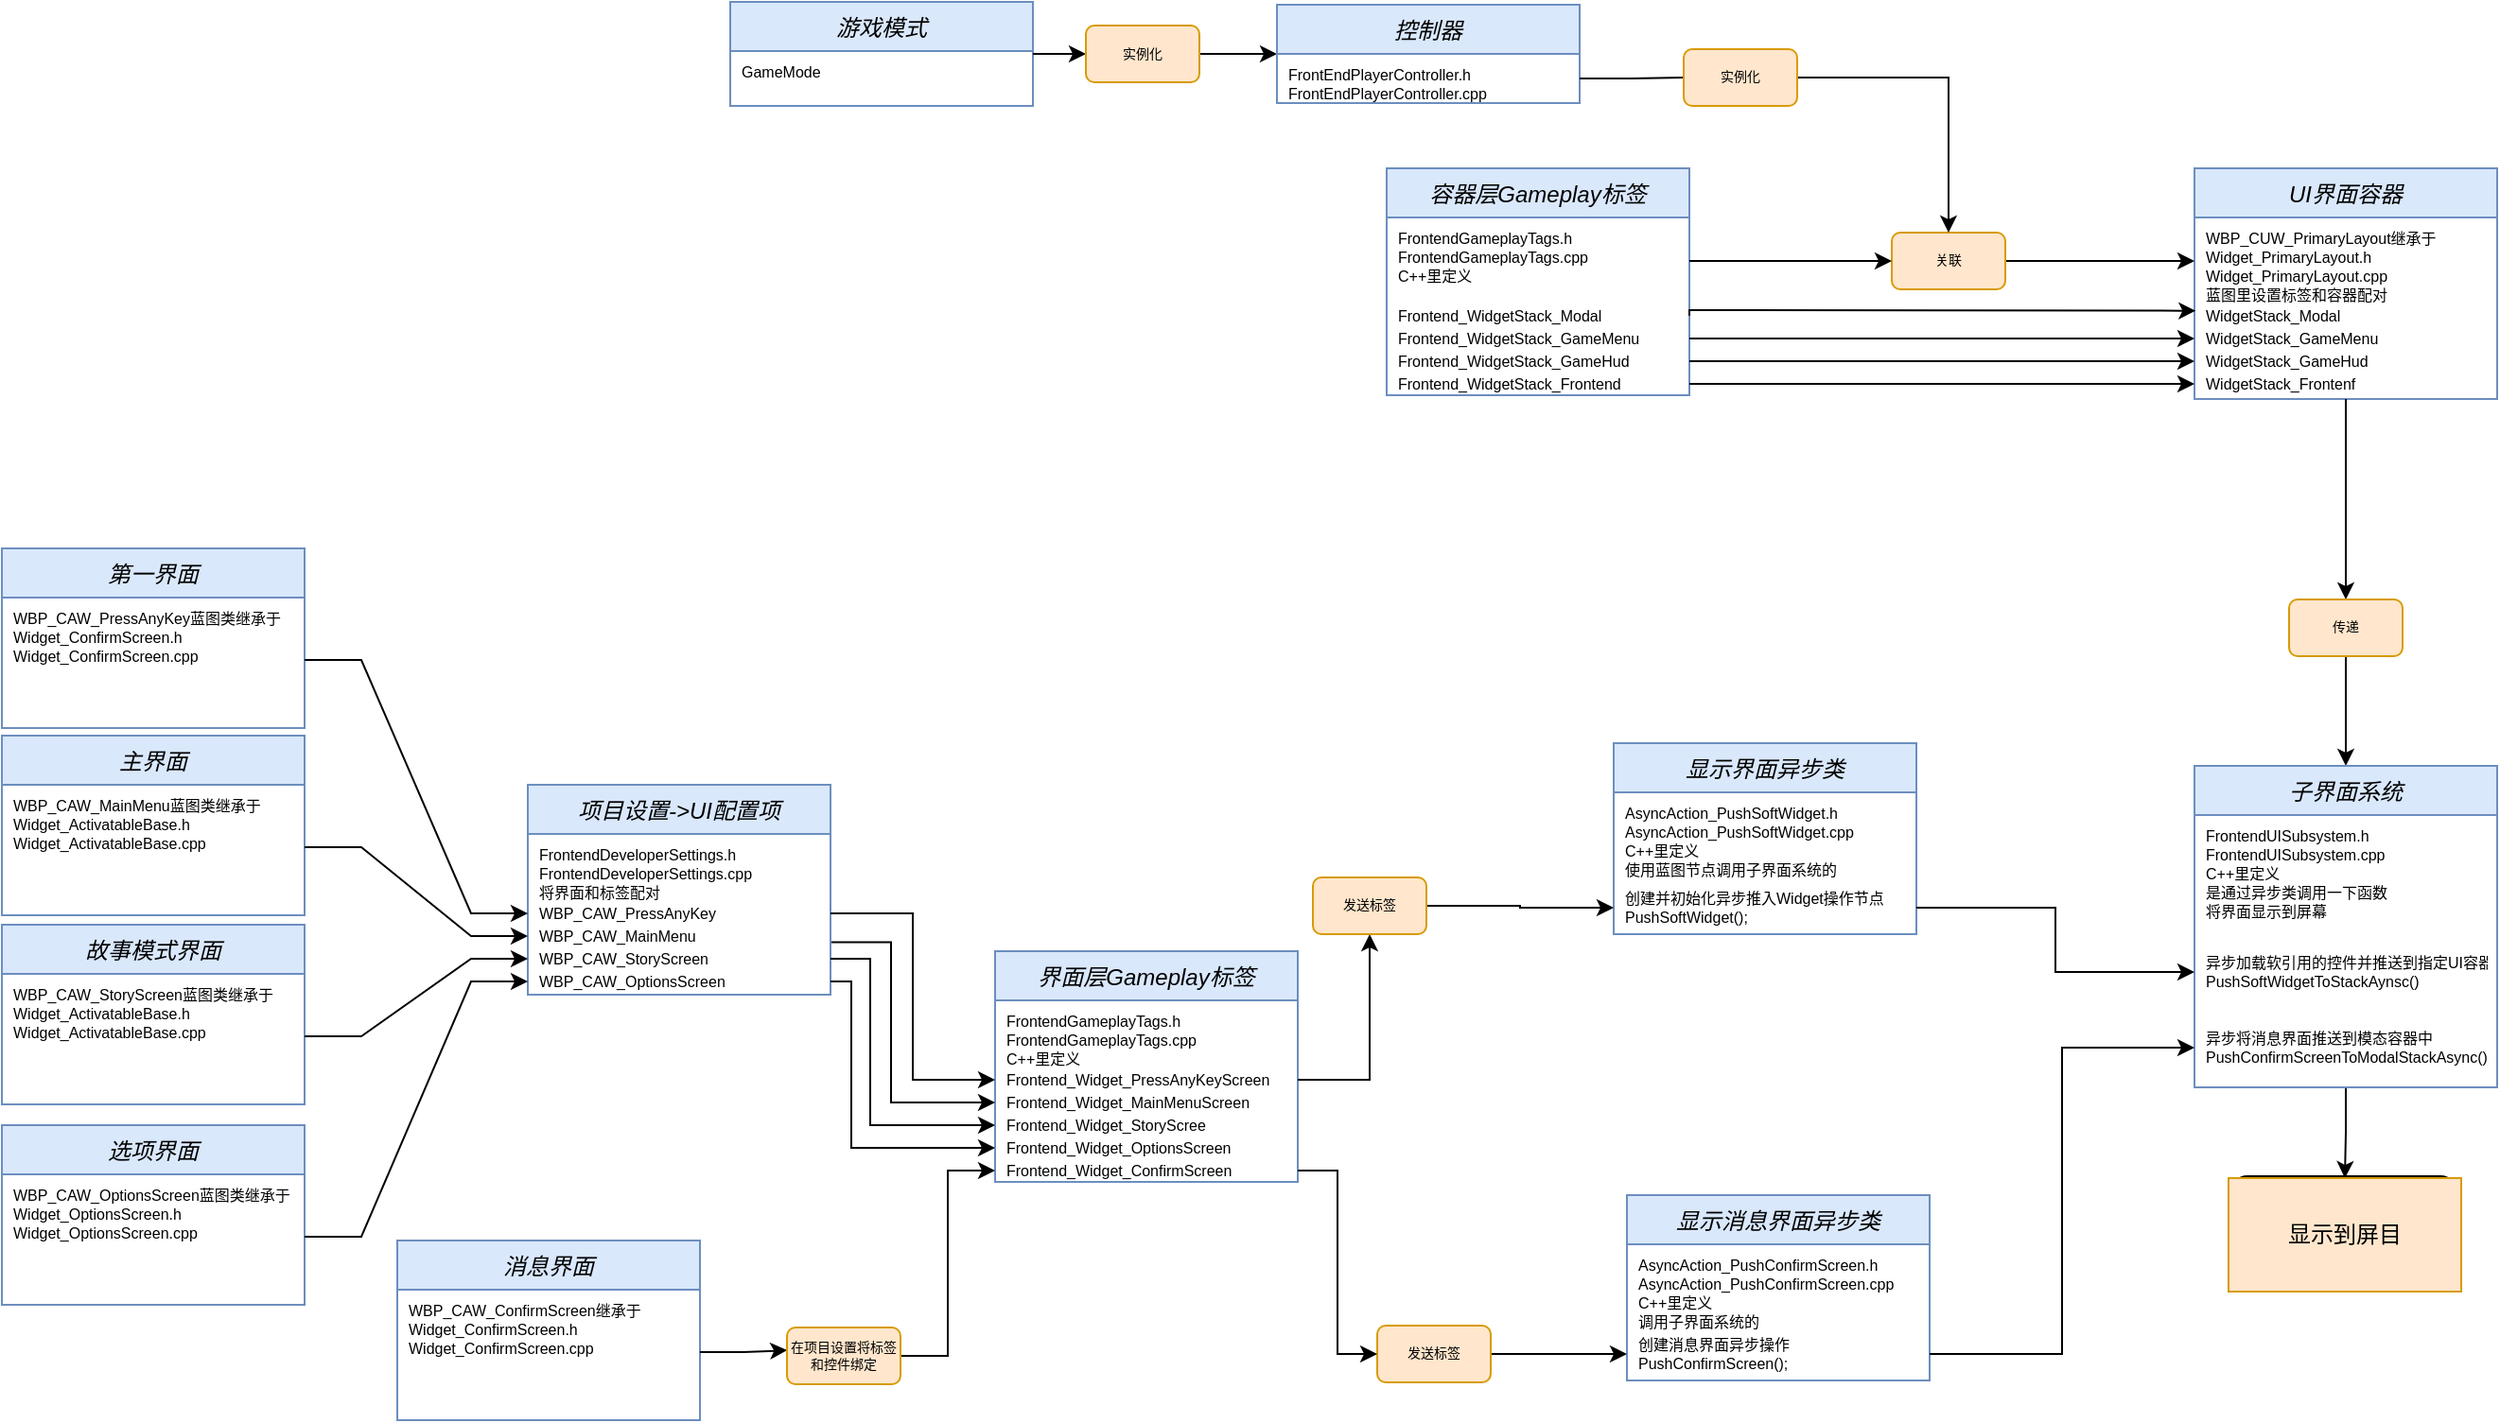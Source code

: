<mxfile version="24.7.17">
  <diagram id="C5RBs43oDa-KdzZeNtuy" name="Page-1">
    <mxGraphModel dx="1726" dy="1180" grid="0" gridSize="10" guides="1" tooltips="1" connect="1" arrows="1" fold="1" page="1" pageScale="1" pageWidth="1654" pageHeight="1169" math="0" shadow="0">
      <root>
        <mxCell id="WIyWlLk6GJQsqaUBKTNV-0" />
        <mxCell id="WIyWlLk6GJQsqaUBKTNV-1" parent="WIyWlLk6GJQsqaUBKTNV-0" />
        <mxCell id="Yghbay4KaOUlZoS2eGu4-6" style="edgeStyle=orthogonalEdgeStyle;rounded=0;orthogonalLoop=1;jettySize=auto;html=1;exitX=1;exitY=0.5;exitDx=0;exitDy=0;" parent="WIyWlLk6GJQsqaUBKTNV-1" source="Yghbay4KaOUlZoS2eGu4-7" target="Yghbay4KaOUlZoS2eGu4-0" edge="1">
          <mxGeometry relative="1" as="geometry" />
        </mxCell>
        <mxCell id="zkfFHV4jXpPFQw0GAbJ--0" value="游戏模式" style="swimlane;fontStyle=2;align=center;verticalAlign=top;childLayout=stackLayout;horizontal=1;startSize=26;horizontalStack=0;resizeParent=1;resizeLast=0;collapsible=1;marginBottom=0;rounded=0;shadow=0;strokeWidth=1;fillColor=#dae8fc;strokeColor=#6c8ebf;" parent="WIyWlLk6GJQsqaUBKTNV-1" vertex="1">
          <mxGeometry x="651" y="195" width="160" height="55" as="geometry">
            <mxRectangle x="90" y="320" width="160" height="26" as="alternateBounds" />
          </mxGeometry>
        </mxCell>
        <mxCell id="zkfFHV4jXpPFQw0GAbJ--1" value="GameMode" style="text;align=left;verticalAlign=top;spacingLeft=4;spacingRight=4;overflow=hidden;rotatable=0;points=[[0,0.5],[1,0.5]];portConstraint=eastwest;fontSize=8;" parent="zkfFHV4jXpPFQw0GAbJ--0" vertex="1">
          <mxGeometry y="26" width="160" height="26" as="geometry" />
        </mxCell>
        <mxCell id="Yghbay4KaOUlZoS2eGu4-0" value="控制器" style="swimlane;fontStyle=2;align=center;verticalAlign=top;childLayout=stackLayout;horizontal=1;startSize=26;horizontalStack=0;resizeParent=1;resizeLast=0;collapsible=1;marginBottom=0;rounded=0;shadow=0;strokeWidth=1;fillColor=#dae8fc;strokeColor=#6c8ebf;" parent="WIyWlLk6GJQsqaUBKTNV-1" vertex="1">
          <mxGeometry x="940" y="196.5" width="160" height="52" as="geometry">
            <mxRectangle x="390" y="320" width="160" height="26" as="alternateBounds" />
          </mxGeometry>
        </mxCell>
        <mxCell id="Yghbay4KaOUlZoS2eGu4-1" value="FrontEndPlayerController.h&#xa;FrontEndPlayerController.cpp&#xa;" style="text;align=left;verticalAlign=top;spacingLeft=4;spacingRight=4;overflow=hidden;rotatable=0;points=[[0,0.5],[1,0.5]];portConstraint=eastwest;fontSize=8;" parent="Yghbay4KaOUlZoS2eGu4-0" vertex="1">
          <mxGeometry y="26" width="160" height="26" as="geometry" />
        </mxCell>
        <mxCell id="Yghbay4KaOUlZoS2eGu4-36" style="edgeStyle=orthogonalEdgeStyle;rounded=0;orthogonalLoop=1;jettySize=auto;html=1;exitX=0.5;exitY=1;exitDx=0;exitDy=0;entryX=0.5;entryY=0;entryDx=0;entryDy=0;" parent="WIyWlLk6GJQsqaUBKTNV-1" source="Yghbay4KaOUlZoS2eGu4-37" target="Yghbay4KaOUlZoS2eGu4-30" edge="1">
          <mxGeometry relative="1" as="geometry" />
        </mxCell>
        <mxCell id="Yghbay4KaOUlZoS2eGu4-8" value="UI界面容器" style="swimlane;fontStyle=2;align=center;verticalAlign=top;childLayout=stackLayout;horizontal=1;startSize=26;horizontalStack=0;resizeParent=1;resizeLast=0;collapsible=1;marginBottom=0;rounded=0;shadow=0;strokeWidth=1;fillColor=#dae8fc;strokeColor=#6c8ebf;" parent="WIyWlLk6GJQsqaUBKTNV-1" vertex="1">
          <mxGeometry x="1425" y="283" width="160" height="122" as="geometry">
            <mxRectangle x="747" y="248" width="160" height="26" as="alternateBounds" />
          </mxGeometry>
        </mxCell>
        <mxCell id="Yghbay4KaOUlZoS2eGu4-9" value="WBP_CUW_PrimaryLayout继承于&#xa;Widget_PrimaryLayout.h&#xa;Widget_PrimaryLayout.cpp&#xa;蓝图里设置标签和容器配对&#xa;" style="text;align=left;verticalAlign=top;spacingLeft=4;spacingRight=4;overflow=hidden;rotatable=0;points=[[0,0.5],[1,0.5]];portConstraint=eastwest;fontSize=8;" parent="Yghbay4KaOUlZoS2eGu4-8" vertex="1">
          <mxGeometry y="26" width="160" height="46" as="geometry" />
        </mxCell>
        <mxCell id="9RNc3h7zGInJ_KuVvCVW-59" value="WidgetStack_Modal&#xa;" style="text;align=left;verticalAlign=middle;spacingLeft=4;spacingRight=4;overflow=hidden;rotatable=0;points=[[0,0.5],[1,0.5]];portConstraint=eastwest;fontSize=8;" parent="Yghbay4KaOUlZoS2eGu4-8" vertex="1">
          <mxGeometry y="72" width="160" height="12" as="geometry" />
        </mxCell>
        <mxCell id="9RNc3h7zGInJ_KuVvCVW-62" value="WidgetStack_GameMenu&#xa;" style="text;align=left;verticalAlign=middle;spacingLeft=4;spacingRight=4;overflow=hidden;rotatable=0;points=[[0,0.5],[1,0.5]];portConstraint=eastwest;fontSize=8;" parent="Yghbay4KaOUlZoS2eGu4-8" vertex="1">
          <mxGeometry y="84" width="160" height="12" as="geometry" />
        </mxCell>
        <mxCell id="9RNc3h7zGInJ_KuVvCVW-63" value="WidgetStack_GameHud&#xa;" style="text;align=left;verticalAlign=middle;spacingLeft=4;spacingRight=4;overflow=hidden;rotatable=0;points=[[0,0.5],[1,0.5]];portConstraint=eastwest;fontSize=8;" parent="Yghbay4KaOUlZoS2eGu4-8" vertex="1">
          <mxGeometry y="96" width="160" height="12" as="geometry" />
        </mxCell>
        <mxCell id="9RNc3h7zGInJ_KuVvCVW-64" value="WidgetStack_Frontenf&#xa;" style="text;align=left;verticalAlign=middle;spacingLeft=4;spacingRight=4;overflow=hidden;rotatable=0;points=[[0,0.5],[1,0.5]];portConstraint=eastwest;fontSize=8;" parent="Yghbay4KaOUlZoS2eGu4-8" vertex="1">
          <mxGeometry y="108" width="160" height="12" as="geometry" />
        </mxCell>
        <mxCell id="Yghbay4KaOUlZoS2eGu4-21" value="容器层Gameplay标签" style="swimlane;fontStyle=2;align=center;verticalAlign=top;childLayout=stackLayout;horizontal=1;startSize=26;horizontalStack=0;resizeParent=1;resizeLast=0;collapsible=1;marginBottom=0;rounded=0;shadow=0;strokeWidth=1;fillColor=#dae8fc;strokeColor=#6c8ebf;" parent="WIyWlLk6GJQsqaUBKTNV-1" vertex="1">
          <mxGeometry x="998" y="283" width="160" height="120" as="geometry">
            <mxRectangle x="403" y="252" width="160" height="26" as="alternateBounds" />
          </mxGeometry>
        </mxCell>
        <mxCell id="Yghbay4KaOUlZoS2eGu4-22" value="FrontendGameplayTags.h&#xa;FrontendGameplayTags.cpp&#xa;C++里定义&#xa;" style="text;align=left;verticalAlign=top;spacingLeft=4;spacingRight=4;overflow=hidden;rotatable=0;points=[[0,0.5],[1,0.5]];portConstraint=eastwest;fontSize=8;" parent="Yghbay4KaOUlZoS2eGu4-21" vertex="1">
          <mxGeometry y="26" width="160" height="46" as="geometry" />
        </mxCell>
        <mxCell id="9RNc3h7zGInJ_KuVvCVW-56" value="Frontend_WidgetStack_Modal&#xa;" style="text;align=left;verticalAlign=middle;spacingLeft=4;spacingRight=4;overflow=hidden;rotatable=0;points=[[0,0.5],[1,0.5]];portConstraint=eastwest;fontSize=8;" parent="Yghbay4KaOUlZoS2eGu4-21" vertex="1">
          <mxGeometry y="72" width="160" height="12" as="geometry" />
        </mxCell>
        <mxCell id="9RNc3h7zGInJ_KuVvCVW-57" value="Frontend_WidgetStack_GameMenu&#xa;" style="text;align=left;verticalAlign=middle;spacingLeft=4;spacingRight=4;overflow=hidden;rotatable=0;points=[[0,0.5],[1,0.5]];portConstraint=eastwest;fontSize=8;" parent="Yghbay4KaOUlZoS2eGu4-21" vertex="1">
          <mxGeometry y="84" width="160" height="12" as="geometry" />
        </mxCell>
        <mxCell id="9RNc3h7zGInJ_KuVvCVW-58" value="Frontend_WidgetStack_GameHud&#xa;" style="text;align=left;verticalAlign=middle;spacingLeft=4;spacingRight=4;overflow=hidden;rotatable=0;points=[[0,0.5],[1,0.5]];portConstraint=eastwest;fontSize=8;" parent="Yghbay4KaOUlZoS2eGu4-21" vertex="1">
          <mxGeometry y="96" width="160" height="12" as="geometry" />
        </mxCell>
        <mxCell id="9RNc3h7zGInJ_KuVvCVW-55" value="Frontend_WidgetStack_Frontend&#xa;" style="text;align=left;verticalAlign=middle;spacingLeft=4;spacingRight=4;overflow=hidden;rotatable=0;points=[[0,0.5],[1,0.5]];portConstraint=eastwest;fontSize=8;" parent="Yghbay4KaOUlZoS2eGu4-21" vertex="1">
          <mxGeometry y="108" width="160" height="12" as="geometry" />
        </mxCell>
        <mxCell id="9RNc3h7zGInJ_KuVvCVW-19" style="edgeStyle=orthogonalEdgeStyle;rounded=0;orthogonalLoop=1;jettySize=auto;html=1;exitX=1;exitY=0.5;exitDx=0;exitDy=0;" parent="WIyWlLk6GJQsqaUBKTNV-1" source="Yghbay4KaOUlZoS2eGu4-29" target="Yghbay4KaOUlZoS2eGu4-9" edge="1">
          <mxGeometry relative="1" as="geometry" />
        </mxCell>
        <mxCell id="Yghbay4KaOUlZoS2eGu4-29" value="关联" style="text;html=1;align=center;verticalAlign=middle;whiteSpace=wrap;rounded=1;fontSize=7;strokeColor=#d79b00;fillColor=#ffe6cc;" parent="WIyWlLk6GJQsqaUBKTNV-1" vertex="1">
          <mxGeometry x="1265" y="317" width="60" height="30" as="geometry" />
        </mxCell>
        <mxCell id="9RNc3h7zGInJ_KuVvCVW-44" style="edgeStyle=orthogonalEdgeStyle;rounded=0;orthogonalLoop=1;jettySize=auto;html=1;exitX=0.5;exitY=1;exitDx=0;exitDy=0;entryX=0.5;entryY=0;entryDx=0;entryDy=0;" parent="WIyWlLk6GJQsqaUBKTNV-1" source="Yghbay4KaOUlZoS2eGu4-30" target="9RNc3h7zGInJ_KuVvCVW-42" edge="1">
          <mxGeometry relative="1" as="geometry" />
        </mxCell>
        <mxCell id="Yghbay4KaOUlZoS2eGu4-30" value="子界面系统" style="swimlane;fontStyle=2;align=center;verticalAlign=top;childLayout=stackLayout;horizontal=1;startSize=26;horizontalStack=0;resizeParent=1;resizeLast=0;collapsible=1;marginBottom=0;rounded=0;shadow=0;strokeWidth=1;fillColor=#dae8fc;strokeColor=#6c8ebf;" parent="WIyWlLk6GJQsqaUBKTNV-1" vertex="1">
          <mxGeometry x="1425" y="599" width="160" height="170" as="geometry">
            <mxRectangle x="742" y="623" width="160" height="26" as="alternateBounds" />
          </mxGeometry>
        </mxCell>
        <mxCell id="Yghbay4KaOUlZoS2eGu4-31" value="FrontendUISubsystem.h&#xa;FrontendUISubsystem.cpp&#xa;C++里定义&#xa;是通过异步类调用一下函数&#xa;将界面显示到屏幕&#xa;" style="text;align=left;verticalAlign=top;spacingLeft=4;spacingRight=4;overflow=hidden;rotatable=0;points=[[0,0.5],[1,0.5]];portConstraint=eastwest;fontSize=8;" parent="Yghbay4KaOUlZoS2eGu4-30" vertex="1">
          <mxGeometry y="26" width="160" height="57" as="geometry" />
        </mxCell>
        <mxCell id="9RNc3h7zGInJ_KuVvCVW-21" value="异步加载软引用的控件并推送到指定UI容器&#xa;PushSoftWidgetToStackAynsc()" style="text;align=left;verticalAlign=middle;spacingLeft=4;spacingRight=4;overflow=hidden;rotatable=0;points=[[0,0.5],[1,0.5]];portConstraint=eastwest;fontSize=8;" parent="Yghbay4KaOUlZoS2eGu4-30" vertex="1">
          <mxGeometry y="83" width="160" height="52" as="geometry" />
        </mxCell>
        <mxCell id="9RNc3h7zGInJ_KuVvCVW-22" value="异步将消息界面推送到模态容器中&#xa;PushConfirmScreenToModalStackAsync();" style="text;align=left;verticalAlign=middle;spacingLeft=4;spacingRight=4;overflow=hidden;rotatable=0;points=[[0,0.5],[1,0.5]];portConstraint=eastwest;fontSize=8;" parent="Yghbay4KaOUlZoS2eGu4-30" vertex="1">
          <mxGeometry y="135" width="160" height="28" as="geometry" />
        </mxCell>
        <mxCell id="Yghbay4KaOUlZoS2eGu4-39" value="显示界面异步类" style="swimlane;fontStyle=2;align=center;verticalAlign=top;childLayout=stackLayout;horizontal=1;startSize=26;horizontalStack=0;resizeParent=1;resizeLast=0;collapsible=1;marginBottom=0;rounded=0;shadow=0;strokeWidth=1;fillColor=#dae8fc;strokeColor=#6c8ebf;" parent="WIyWlLk6GJQsqaUBKTNV-1" vertex="1">
          <mxGeometry x="1118" y="587" width="160" height="101" as="geometry">
            <mxRectangle x="586" y="744" width="160" height="26" as="alternateBounds" />
          </mxGeometry>
        </mxCell>
        <mxCell id="Yghbay4KaOUlZoS2eGu4-40" value="AsyncAction_PushSoftWidget.h&#xa;AsyncAction_PushSoftWidget.cpp&#xa;C++里定义&#xa;使用蓝图节点调用子界面系统的&#xa;&#xa;" style="text;align=left;verticalAlign=top;spacingLeft=4;spacingRight=4;overflow=hidden;rotatable=0;points=[[0,0.5],[1,0.5]];portConstraint=eastwest;fontSize=8;" parent="Yghbay4KaOUlZoS2eGu4-39" vertex="1">
          <mxGeometry y="26" width="160" height="47" as="geometry" />
        </mxCell>
        <mxCell id="9RNc3h7zGInJ_KuVvCVW-96" value="创建并初始化异步推入Widget操作节点&#xa;PushSoftWidget();" style="text;align=left;verticalAlign=middle;spacingLeft=4;spacingRight=4;overflow=hidden;rotatable=0;points=[[0,0.5],[1,0.5]];portConstraint=eastwest;fontSize=8;" parent="Yghbay4KaOUlZoS2eGu4-39" vertex="1">
          <mxGeometry y="73" width="160" height="28" as="geometry" />
        </mxCell>
        <mxCell id="Yghbay4KaOUlZoS2eGu4-45" value="显示消息界面异步类" style="swimlane;fontStyle=2;align=center;verticalAlign=top;childLayout=stackLayout;horizontal=1;startSize=26;horizontalStack=0;resizeParent=1;resizeLast=0;collapsible=1;marginBottom=0;rounded=0;shadow=0;strokeWidth=1;fillColor=#dae8fc;strokeColor=#6c8ebf;" parent="WIyWlLk6GJQsqaUBKTNV-1" vertex="1">
          <mxGeometry x="1125" y="826" width="160" height="98" as="geometry">
            <mxRectangle x="825" y="823" width="160" height="26" as="alternateBounds" />
          </mxGeometry>
        </mxCell>
        <mxCell id="Yghbay4KaOUlZoS2eGu4-46" value="AsyncAction_PushConfirmScreen.h&#xa;AsyncAction_PushConfirmScreen.cpp&#xa;C++里定义&#xa;调用子界面系统的&#xa;" style="text;align=left;verticalAlign=top;spacingLeft=4;spacingRight=4;overflow=hidden;rotatable=0;points=[[0,0.5],[1,0.5]];portConstraint=eastwest;fontSize=8;" parent="Yghbay4KaOUlZoS2eGu4-45" vertex="1">
          <mxGeometry y="26" width="160" height="44" as="geometry" />
        </mxCell>
        <mxCell id="9RNc3h7zGInJ_KuVvCVW-99" value="创建消息界面异步操作&#xa;PushConfirmScreen();" style="text;align=left;verticalAlign=middle;spacingLeft=4;spacingRight=4;overflow=hidden;rotatable=0;points=[[0,0.5],[1,0.5]];portConstraint=eastwest;fontSize=8;" parent="Yghbay4KaOUlZoS2eGu4-45" vertex="1">
          <mxGeometry y="70" width="160" height="28" as="geometry" />
        </mxCell>
        <mxCell id="Yghbay4KaOUlZoS2eGu4-53" value="界面层Gameplay标签" style="swimlane;fontStyle=2;align=center;verticalAlign=top;childLayout=stackLayout;horizontal=1;startSize=26;horizontalStack=0;resizeParent=1;resizeLast=0;collapsible=1;marginBottom=0;rounded=0;shadow=0;strokeWidth=1;fillColor=#dae8fc;strokeColor=#6c8ebf;" parent="WIyWlLk6GJQsqaUBKTNV-1" vertex="1">
          <mxGeometry x="791" y="697" width="160" height="122" as="geometry">
            <mxRectangle x="164" y="543" width="160" height="26" as="alternateBounds" />
          </mxGeometry>
        </mxCell>
        <mxCell id="Yghbay4KaOUlZoS2eGu4-54" value="FrontendGameplayTags.h&#xa;FrontendGameplayTags.cpp&#xa;C++里定义&#xa;" style="text;align=left;verticalAlign=top;spacingLeft=4;spacingRight=4;overflow=hidden;rotatable=0;points=[[0,0.5],[1,0.5]];portConstraint=eastwest;fontSize=8;" parent="Yghbay4KaOUlZoS2eGu4-53" vertex="1">
          <mxGeometry y="26" width="160" height="36" as="geometry" />
        </mxCell>
        <mxCell id="9RNc3h7zGInJ_KuVvCVW-33" value="Frontend_Widget_PressAnyKeyScreen&#xa;" style="text;align=left;verticalAlign=middle;spacingLeft=4;spacingRight=4;overflow=hidden;rotatable=0;points=[[0,0.5],[1,0.5]];portConstraint=eastwest;fontSize=8;" parent="Yghbay4KaOUlZoS2eGu4-53" vertex="1">
          <mxGeometry y="62" width="160" height="12" as="geometry" />
        </mxCell>
        <mxCell id="9RNc3h7zGInJ_KuVvCVW-34" value="Frontend_Widget_MainMenuScreen&#xa;" style="text;align=left;verticalAlign=middle;spacingLeft=4;spacingRight=4;overflow=hidden;rotatable=0;points=[[0,0.5],[1,0.5]];portConstraint=eastwest;fontSize=8;" parent="Yghbay4KaOUlZoS2eGu4-53" vertex="1">
          <mxGeometry y="74" width="160" height="12" as="geometry" />
        </mxCell>
        <mxCell id="9RNc3h7zGInJ_KuVvCVW-37" value="Frontend_Widget_StoryScree&#xa;" style="text;align=left;verticalAlign=middle;spacingLeft=4;spacingRight=4;overflow=hidden;rotatable=0;points=[[0,0.5],[1,0.5]];portConstraint=eastwest;fontSize=8;" parent="Yghbay4KaOUlZoS2eGu4-53" vertex="1">
          <mxGeometry y="86" width="160" height="12" as="geometry" />
        </mxCell>
        <mxCell id="9RNc3h7zGInJ_KuVvCVW-38" value="Frontend_Widget_OptionsScreen&#xa;" style="text;align=left;verticalAlign=middle;spacingLeft=4;spacingRight=4;overflow=hidden;rotatable=0;points=[[0,0.5],[1,0.5]];portConstraint=eastwest;fontSize=8;" parent="Yghbay4KaOUlZoS2eGu4-53" vertex="1">
          <mxGeometry y="98" width="160" height="12" as="geometry" />
        </mxCell>
        <mxCell id="9RNc3h7zGInJ_KuVvCVW-35" value="Frontend_Widget_ConfirmScreen&#xa;" style="text;align=left;verticalAlign=middle;spacingLeft=4;spacingRight=4;overflow=hidden;rotatable=0;points=[[0,0.5],[1,0.5]];portConstraint=eastwest;fontSize=8;" parent="Yghbay4KaOUlZoS2eGu4-53" vertex="1">
          <mxGeometry y="110" width="160" height="12" as="geometry" />
        </mxCell>
        <mxCell id="9RNc3h7zGInJ_KuVvCVW-6" value="消息界面" style="swimlane;fontStyle=2;align=center;verticalAlign=top;childLayout=stackLayout;horizontal=1;startSize=26;horizontalStack=0;resizeParent=1;resizeLast=0;collapsible=1;marginBottom=0;rounded=0;shadow=0;strokeWidth=1;fillColor=#dae8fc;strokeColor=#6c8ebf;" parent="WIyWlLk6GJQsqaUBKTNV-1" vertex="1">
          <mxGeometry x="475" y="850" width="160" height="95" as="geometry">
            <mxRectangle x="825" y="823" width="160" height="26" as="alternateBounds" />
          </mxGeometry>
        </mxCell>
        <mxCell id="9RNc3h7zGInJ_KuVvCVW-7" value="WBP_CAW_ConfirmScreen继承于&#xa;Widget_ConfirmScreen.h&#xa;Widget_ConfirmScreen.cpp&#xa;" style="text;align=left;verticalAlign=top;spacingLeft=4;spacingRight=4;overflow=hidden;rotatable=0;points=[[0,0.5],[1,0.5]];portConstraint=eastwest;fontSize=8;" parent="9RNc3h7zGInJ_KuVvCVW-6" vertex="1">
          <mxGeometry y="26" width="160" height="66" as="geometry" />
        </mxCell>
        <mxCell id="9RNc3h7zGInJ_KuVvCVW-17" style="edgeStyle=orthogonalEdgeStyle;rounded=0;orthogonalLoop=1;jettySize=auto;html=1;exitX=1;exitY=0.5;exitDx=0;exitDy=0;endArrow=classic;endFill=1;" parent="WIyWlLk6GJQsqaUBKTNV-1" source="Yghbay4KaOUlZoS2eGu4-19" target="Yghbay4KaOUlZoS2eGu4-29" edge="1">
          <mxGeometry relative="1" as="geometry" />
        </mxCell>
        <mxCell id="9RNc3h7zGInJ_KuVvCVW-100" style="edgeStyle=orthogonalEdgeStyle;rounded=0;orthogonalLoop=1;jettySize=auto;html=1;exitX=1;exitY=0.5;exitDx=0;exitDy=0;entryX=0;entryY=0.5;entryDx=0;entryDy=0;" parent="WIyWlLk6GJQsqaUBKTNV-1" source="9RNc3h7zGInJ_KuVvCVW-15" target="9RNc3h7zGInJ_KuVvCVW-99" edge="1">
          <mxGeometry relative="1" as="geometry" />
        </mxCell>
        <mxCell id="9RNc3h7zGInJ_KuVvCVW-15" value="发送标签" style="text;html=1;align=center;verticalAlign=middle;whiteSpace=wrap;rounded=1;fontSize=7;strokeColor=#d79b00;fillColor=#ffe6cc;" parent="WIyWlLk6GJQsqaUBKTNV-1" vertex="1">
          <mxGeometry x="993" y="895" width="60" height="30" as="geometry" />
        </mxCell>
        <mxCell id="9RNc3h7zGInJ_KuVvCVW-28" value="" style="edgeStyle=orthogonalEdgeStyle;rounded=0;orthogonalLoop=1;jettySize=auto;html=1;exitX=0.5;exitY=1;exitDx=0;exitDy=0;entryX=0.5;entryY=0;entryDx=0;entryDy=0;" parent="WIyWlLk6GJQsqaUBKTNV-1" source="Yghbay4KaOUlZoS2eGu4-8" target="Yghbay4KaOUlZoS2eGu4-37" edge="1">
          <mxGeometry relative="1" as="geometry">
            <mxPoint x="1505" y="398" as="sourcePoint" />
            <mxPoint x="1505" y="664" as="targetPoint" />
          </mxGeometry>
        </mxCell>
        <mxCell id="Yghbay4KaOUlZoS2eGu4-37" value="传递" style="text;html=1;align=center;verticalAlign=middle;whiteSpace=wrap;rounded=1;fontSize=7;strokeColor=#d79b00;fillColor=#ffe6cc;" parent="WIyWlLk6GJQsqaUBKTNV-1" vertex="1">
          <mxGeometry x="1475" y="511" width="60" height="30" as="geometry" />
        </mxCell>
        <mxCell id="9RNc3h7zGInJ_KuVvCVW-29" value="" style="edgeStyle=orthogonalEdgeStyle;rounded=0;orthogonalLoop=1;jettySize=auto;html=1;exitX=1;exitY=0.5;exitDx=0;exitDy=0;endArrow=none;endFill=0;" parent="WIyWlLk6GJQsqaUBKTNV-1" source="Yghbay4KaOUlZoS2eGu4-1" target="Yghbay4KaOUlZoS2eGu4-19" edge="1">
          <mxGeometry relative="1" as="geometry">
            <mxPoint x="1022" y="237" as="sourcePoint" />
            <mxPoint x="1333" y="332" as="targetPoint" />
          </mxGeometry>
        </mxCell>
        <mxCell id="Yghbay4KaOUlZoS2eGu4-19" value="实例化" style="text;html=1;align=center;verticalAlign=middle;whiteSpace=wrap;rounded=1;fontSize=7;strokeColor=#d79b00;fillColor=#ffe6cc;" parent="WIyWlLk6GJQsqaUBKTNV-1" vertex="1">
          <mxGeometry x="1155" y="220" width="60" height="30" as="geometry" />
        </mxCell>
        <mxCell id="9RNc3h7zGInJ_KuVvCVW-30" value="" style="edgeStyle=orthogonalEdgeStyle;rounded=0;orthogonalLoop=1;jettySize=auto;html=1;exitX=1;exitY=0.5;exitDx=0;exitDy=0;" parent="WIyWlLk6GJQsqaUBKTNV-1" source="zkfFHV4jXpPFQw0GAbJ--0" target="Yghbay4KaOUlZoS2eGu4-7" edge="1">
          <mxGeometry relative="1" as="geometry">
            <mxPoint x="811" y="222.5" as="sourcePoint" />
            <mxPoint x="940" y="222.5" as="targetPoint" />
          </mxGeometry>
        </mxCell>
        <mxCell id="Yghbay4KaOUlZoS2eGu4-7" value="实例化" style="text;html=1;align=center;verticalAlign=middle;whiteSpace=wrap;rounded=1;fontSize=7;strokeColor=#d79b00;fillColor=#ffe6cc;" parent="WIyWlLk6GJQsqaUBKTNV-1" vertex="1">
          <mxGeometry x="839" y="207.5" width="60" height="30" as="geometry" />
        </mxCell>
        <mxCell id="9RNc3h7zGInJ_KuVvCVW-31" style="edgeStyle=orthogonalEdgeStyle;rounded=0;orthogonalLoop=1;jettySize=auto;html=1;exitX=1;exitY=0.5;exitDx=0;exitDy=0;entryX=0;entryY=0.5;entryDx=0;entryDy=0;" parent="WIyWlLk6GJQsqaUBKTNV-1" source="Yghbay4KaOUlZoS2eGu4-22" target="Yghbay4KaOUlZoS2eGu4-29" edge="1">
          <mxGeometry relative="1" as="geometry" />
        </mxCell>
        <mxCell id="9RNc3h7zGInJ_KuVvCVW-32" value="" style="edgeStyle=orthogonalEdgeStyle;rounded=0;orthogonalLoop=1;jettySize=auto;html=1;exitX=1;exitY=0.5;exitDx=0;exitDy=0;entryX=0.002;entryY=0.402;entryDx=0;entryDy=0;entryPerimeter=0;" parent="WIyWlLk6GJQsqaUBKTNV-1" source="9RNc3h7zGInJ_KuVvCVW-7" target="9RNc3h7zGInJ_KuVvCVW-14" edge="1">
          <mxGeometry relative="1" as="geometry">
            <mxPoint x="427" y="1008" as="sourcePoint" />
            <mxPoint x="591" y="823" as="targetPoint" />
          </mxGeometry>
        </mxCell>
        <mxCell id="9RNc3h7zGInJ_KuVvCVW-85" style="edgeStyle=orthogonalEdgeStyle;rounded=0;orthogonalLoop=1;jettySize=auto;html=1;exitX=1;exitY=0.5;exitDx=0;exitDy=0;entryX=0;entryY=0.5;entryDx=0;entryDy=0;" parent="WIyWlLk6GJQsqaUBKTNV-1" source="9RNc3h7zGInJ_KuVvCVW-14" target="9RNc3h7zGInJ_KuVvCVW-35" edge="1">
          <mxGeometry relative="1" as="geometry" />
        </mxCell>
        <mxCell id="9RNc3h7zGInJ_KuVvCVW-14" value="在项目设置将标签和控件绑定" style="text;html=1;align=center;verticalAlign=middle;whiteSpace=wrap;rounded=1;fontSize=7;strokeColor=#d79b00;fillColor=#ffe6cc;" parent="WIyWlLk6GJQsqaUBKTNV-1" vertex="1">
          <mxGeometry x="681" y="896" width="60" height="30" as="geometry" />
        </mxCell>
        <mxCell id="9RNc3h7zGInJ_KuVvCVW-43" value="" style="group" parent="WIyWlLk6GJQsqaUBKTNV-1" vertex="1" connectable="0">
          <mxGeometry x="1444" y="816" width="122" height="61" as="geometry" />
        </mxCell>
        <mxCell id="9RNc3h7zGInJ_KuVvCVW-41" value="" style="rounded=1;whiteSpace=wrap;html=1;" parent="9RNc3h7zGInJ_KuVvCVW-43" vertex="1">
          <mxGeometry width="120" height="60" as="geometry" />
        </mxCell>
        <mxCell id="9RNc3h7zGInJ_KuVvCVW-42" value="显示到屏目" style="text;html=1;align=center;verticalAlign=middle;whiteSpace=wrap;rounded=0;fillColor=#ffe6cc;strokeColor=#d79b00;" parent="9RNc3h7zGInJ_KuVvCVW-43" vertex="1">
          <mxGeometry x="-1" y="1" width="123" height="60" as="geometry" />
        </mxCell>
        <mxCell id="9RNc3h7zGInJ_KuVvCVW-47" value="" style="edgeStyle=orthogonalEdgeStyle;rounded=0;orthogonalLoop=1;jettySize=auto;html=1;exitX=1;exitY=0.5;exitDx=0;exitDy=0;" parent="WIyWlLk6GJQsqaUBKTNV-1" source="9RNc3h7zGInJ_KuVvCVW-33" target="9RNc3h7zGInJ_KuVvCVW-46" edge="1">
          <mxGeometry relative="1" as="geometry">
            <mxPoint x="951" y="765" as="sourcePoint" />
            <mxPoint x="1037" y="581" as="targetPoint" />
          </mxGeometry>
        </mxCell>
        <mxCell id="9RNc3h7zGInJ_KuVvCVW-97" style="edgeStyle=orthogonalEdgeStyle;rounded=0;orthogonalLoop=1;jettySize=auto;html=1;exitX=1;exitY=0.5;exitDx=0;exitDy=0;" parent="WIyWlLk6GJQsqaUBKTNV-1" source="9RNc3h7zGInJ_KuVvCVW-46" target="9RNc3h7zGInJ_KuVvCVW-96" edge="1">
          <mxGeometry relative="1" as="geometry" />
        </mxCell>
        <mxCell id="9RNc3h7zGInJ_KuVvCVW-46" value="发送标签" style="text;html=1;align=center;verticalAlign=middle;whiteSpace=wrap;rounded=1;fontSize=7;strokeColor=#d79b00;fillColor=#ffe6cc;" parent="WIyWlLk6GJQsqaUBKTNV-1" vertex="1">
          <mxGeometry x="959" y="658" width="60" height="30" as="geometry" />
        </mxCell>
        <mxCell id="9RNc3h7zGInJ_KuVvCVW-49" value="主界面" style="swimlane;fontStyle=2;align=center;verticalAlign=top;childLayout=stackLayout;horizontal=1;startSize=26;horizontalStack=0;resizeParent=1;resizeLast=0;collapsible=1;marginBottom=0;rounded=0;shadow=0;strokeWidth=1;fillColor=#dae8fc;strokeColor=#6c8ebf;" parent="WIyWlLk6GJQsqaUBKTNV-1" vertex="1">
          <mxGeometry x="266" y="583" width="160" height="95" as="geometry">
            <mxRectangle x="825" y="823" width="160" height="26" as="alternateBounds" />
          </mxGeometry>
        </mxCell>
        <mxCell id="9RNc3h7zGInJ_KuVvCVW-50" value="WBP_CAW_MainMenu蓝图类继承于&#xa;Widget_ActivatableBase.h&#xa;Widget_ActivatableBase.cpp&#xa;" style="text;align=left;verticalAlign=top;spacingLeft=4;spacingRight=4;overflow=hidden;rotatable=0;points=[[0,0.5],[1,0.5]];portConstraint=eastwest;fontSize=8;" parent="9RNc3h7zGInJ_KuVvCVW-49" vertex="1">
          <mxGeometry y="26" width="160" height="66" as="geometry" />
        </mxCell>
        <mxCell id="9RNc3h7zGInJ_KuVvCVW-51" value="第一界面" style="swimlane;fontStyle=2;align=center;verticalAlign=top;childLayout=stackLayout;horizontal=1;startSize=26;horizontalStack=0;resizeParent=1;resizeLast=0;collapsible=1;marginBottom=0;rounded=0;shadow=0;strokeWidth=1;fillColor=#dae8fc;strokeColor=#6c8ebf;" parent="WIyWlLk6GJQsqaUBKTNV-1" vertex="1">
          <mxGeometry x="266" y="484" width="160" height="95" as="geometry">
            <mxRectangle x="825" y="823" width="160" height="26" as="alternateBounds" />
          </mxGeometry>
        </mxCell>
        <mxCell id="9RNc3h7zGInJ_KuVvCVW-52" value="WBP_CAW_PressAnyKey蓝图类继承于&#xa;Widget_ConfirmScreen.h&#xa;Widget_ConfirmScreen.cpp&#xa;" style="text;align=left;verticalAlign=top;spacingLeft=4;spacingRight=4;overflow=hidden;rotatable=0;points=[[0,0.5],[1,0.5]];portConstraint=eastwest;fontSize=8;" parent="9RNc3h7zGInJ_KuVvCVW-51" vertex="1">
          <mxGeometry y="26" width="160" height="66" as="geometry" />
        </mxCell>
        <mxCell id="9RNc3h7zGInJ_KuVvCVW-53" value="故事模式界面" style="swimlane;fontStyle=2;align=center;verticalAlign=top;childLayout=stackLayout;horizontal=1;startSize=26;horizontalStack=0;resizeParent=1;resizeLast=0;collapsible=1;marginBottom=0;rounded=0;shadow=0;strokeWidth=1;fillColor=#dae8fc;strokeColor=#6c8ebf;" parent="WIyWlLk6GJQsqaUBKTNV-1" vertex="1">
          <mxGeometry x="266" y="683" width="160" height="95" as="geometry">
            <mxRectangle x="825" y="823" width="160" height="26" as="alternateBounds" />
          </mxGeometry>
        </mxCell>
        <mxCell id="9RNc3h7zGInJ_KuVvCVW-54" value="WBP_CAW_StoryScreen蓝图类继承于&#xa;Widget_ActivatableBase.h&#xa;Widget_ActivatableBase.cpp&#xa;" style="text;align=left;verticalAlign=top;spacingLeft=4;spacingRight=4;overflow=hidden;rotatable=0;points=[[0,0.5],[1,0.5]];portConstraint=eastwest;fontSize=8;" parent="9RNc3h7zGInJ_KuVvCVW-53" vertex="1">
          <mxGeometry y="26" width="160" height="66" as="geometry" />
        </mxCell>
        <mxCell id="9RNc3h7zGInJ_KuVvCVW-65" style="edgeStyle=orthogonalEdgeStyle;rounded=0;orthogonalLoop=1;jettySize=auto;html=1;exitX=1;exitY=0.5;exitDx=0;exitDy=0;entryX=0.004;entryY=0.278;entryDx=0;entryDy=0;entryPerimeter=0;" parent="WIyWlLk6GJQsqaUBKTNV-1" source="9RNc3h7zGInJ_KuVvCVW-56" target="9RNc3h7zGInJ_KuVvCVW-59" edge="1">
          <mxGeometry relative="1" as="geometry">
            <Array as="points">
              <mxPoint x="1185" y="358" />
              <mxPoint x="1305" y="358" />
            </Array>
          </mxGeometry>
        </mxCell>
        <mxCell id="9RNc3h7zGInJ_KuVvCVW-66" style="edgeStyle=orthogonalEdgeStyle;rounded=0;orthogonalLoop=1;jettySize=auto;html=1;exitX=1;exitY=0.5;exitDx=0;exitDy=0;" parent="WIyWlLk6GJQsqaUBKTNV-1" source="9RNc3h7zGInJ_KuVvCVW-57" target="9RNc3h7zGInJ_KuVvCVW-62" edge="1">
          <mxGeometry relative="1" as="geometry">
            <Array as="points">
              <mxPoint x="1185" y="373" />
            </Array>
          </mxGeometry>
        </mxCell>
        <mxCell id="9RNc3h7zGInJ_KuVvCVW-67" style="edgeStyle=orthogonalEdgeStyle;rounded=0;orthogonalLoop=1;jettySize=auto;html=1;exitX=1;exitY=0.5;exitDx=0;exitDy=0;" parent="WIyWlLk6GJQsqaUBKTNV-1" source="9RNc3h7zGInJ_KuVvCVW-58" target="9RNc3h7zGInJ_KuVvCVW-63" edge="1">
          <mxGeometry relative="1" as="geometry">
            <Array as="points">
              <mxPoint x="1304" y="385" />
              <mxPoint x="1304" y="385" />
            </Array>
          </mxGeometry>
        </mxCell>
        <mxCell id="9RNc3h7zGInJ_KuVvCVW-69" style="edgeStyle=orthogonalEdgeStyle;rounded=0;orthogonalLoop=1;jettySize=auto;html=1;exitX=1;exitY=0.5;exitDx=0;exitDy=0;" parent="WIyWlLk6GJQsqaUBKTNV-1" source="9RNc3h7zGInJ_KuVvCVW-55" target="9RNc3h7zGInJ_KuVvCVW-64" edge="1">
          <mxGeometry relative="1" as="geometry">
            <Array as="points">
              <mxPoint x="1185" y="397" />
            </Array>
          </mxGeometry>
        </mxCell>
        <mxCell id="9RNc3h7zGInJ_KuVvCVW-70" value="选项界面" style="swimlane;fontStyle=2;align=center;verticalAlign=top;childLayout=stackLayout;horizontal=1;startSize=26;horizontalStack=0;resizeParent=1;resizeLast=0;collapsible=1;marginBottom=0;rounded=0;shadow=0;strokeWidth=1;fillColor=#dae8fc;strokeColor=#6c8ebf;" parent="WIyWlLk6GJQsqaUBKTNV-1" vertex="1">
          <mxGeometry x="266" y="789" width="160" height="95" as="geometry">
            <mxRectangle x="825" y="823" width="160" height="26" as="alternateBounds" />
          </mxGeometry>
        </mxCell>
        <mxCell id="9RNc3h7zGInJ_KuVvCVW-71" value="WBP_CAW_OptionsScreen蓝图类继承于&#xa;Widget_OptionsScreen.h&#xa;Widget_OptionsScreen.cpp&#xa;" style="text;align=left;verticalAlign=top;spacingLeft=4;spacingRight=4;overflow=hidden;rotatable=0;points=[[0,0.5],[1,0.5]];portConstraint=eastwest;fontSize=8;" parent="9RNc3h7zGInJ_KuVvCVW-70" vertex="1">
          <mxGeometry y="26" width="160" height="66" as="geometry" />
        </mxCell>
        <mxCell id="9RNc3h7zGInJ_KuVvCVW-88" style="edgeStyle=orthogonalEdgeStyle;rounded=0;orthogonalLoop=1;jettySize=auto;html=1;exitX=1;exitY=0.75;exitDx=0;exitDy=0;" parent="WIyWlLk6GJQsqaUBKTNV-1" source="9RNc3h7zGInJ_KuVvCVW-78" target="9RNc3h7zGInJ_KuVvCVW-34" edge="1">
          <mxGeometry relative="1" as="geometry">
            <Array as="points">
              <mxPoint x="736" y="692" />
              <mxPoint x="736" y="777" />
            </Array>
          </mxGeometry>
        </mxCell>
        <mxCell id="9RNc3h7zGInJ_KuVvCVW-78" value="项目设置-&gt;UI配置项" style="swimlane;fontStyle=2;align=center;verticalAlign=top;childLayout=stackLayout;horizontal=1;startSize=26;horizontalStack=0;resizeParent=1;resizeLast=0;collapsible=1;marginBottom=0;rounded=0;shadow=0;strokeWidth=1;fillColor=#dae8fc;strokeColor=#6c8ebf;" parent="WIyWlLk6GJQsqaUBKTNV-1" vertex="1">
          <mxGeometry x="544" y="609" width="160" height="111" as="geometry">
            <mxRectangle x="825" y="823" width="160" height="26" as="alternateBounds" />
          </mxGeometry>
        </mxCell>
        <mxCell id="9RNc3h7zGInJ_KuVvCVW-79" value="FrontendDeveloperSettings.h&#xa;FrontendDeveloperSettings.cpp&#xa;将界面和标签配对" style="text;align=left;verticalAlign=top;spacingLeft=4;spacingRight=4;overflow=hidden;rotatable=0;points=[[0,0.5],[1,0.5]];portConstraint=eastwest;fontSize=8;" parent="9RNc3h7zGInJ_KuVvCVW-78" vertex="1">
          <mxGeometry y="26" width="160" height="36" as="geometry" />
        </mxCell>
        <mxCell id="9RNc3h7zGInJ_KuVvCVW-84" value="WBP_CAW_PressAnyKey&#xa;" style="text;align=left;verticalAlign=middle;spacingLeft=4;spacingRight=4;overflow=hidden;rotatable=0;points=[[0,0.5],[1,0.5]];portConstraint=eastwest;fontSize=8;" parent="9RNc3h7zGInJ_KuVvCVW-78" vertex="1">
          <mxGeometry y="62" width="160" height="12" as="geometry" />
        </mxCell>
        <mxCell id="9RNc3h7zGInJ_KuVvCVW-83" value="WBP_CAW_MainMenu&#xa;" style="text;align=left;verticalAlign=middle;spacingLeft=4;spacingRight=4;overflow=hidden;rotatable=0;points=[[0,0.5],[1,0.5]];portConstraint=eastwest;fontSize=8;" parent="9RNc3h7zGInJ_KuVvCVW-78" vertex="1">
          <mxGeometry y="74" width="160" height="12" as="geometry" />
        </mxCell>
        <mxCell id="9RNc3h7zGInJ_KuVvCVW-82" value="WBP_CAW_StoryScreen&#xa;" style="text;align=left;verticalAlign=middle;spacingLeft=4;spacingRight=4;overflow=hidden;rotatable=0;points=[[0,0.5],[1,0.5]];portConstraint=eastwest;fontSize=8;" parent="9RNc3h7zGInJ_KuVvCVW-78" vertex="1">
          <mxGeometry y="86" width="160" height="12" as="geometry" />
        </mxCell>
        <mxCell id="9RNc3h7zGInJ_KuVvCVW-81" value="WBP_CAW_OptionsScreen&#xa;" style="text;align=left;verticalAlign=middle;spacingLeft=4;spacingRight=4;overflow=hidden;rotatable=0;points=[[0,0.5],[1,0.5]];portConstraint=eastwest;fontSize=8;" parent="9RNc3h7zGInJ_KuVvCVW-78" vertex="1">
          <mxGeometry y="98" width="160" height="12" as="geometry" />
        </mxCell>
        <mxCell id="9RNc3h7zGInJ_KuVvCVW-86" style="edgeStyle=orthogonalEdgeStyle;rounded=0;orthogonalLoop=1;jettySize=auto;html=1;exitX=1;exitY=0.5;exitDx=0;exitDy=0;entryX=0;entryY=0.5;entryDx=0;entryDy=0;" parent="WIyWlLk6GJQsqaUBKTNV-1" source="9RNc3h7zGInJ_KuVvCVW-35" target="9RNc3h7zGInJ_KuVvCVW-15" edge="1">
          <mxGeometry relative="1" as="geometry" />
        </mxCell>
        <mxCell id="9RNc3h7zGInJ_KuVvCVW-87" style="edgeStyle=orthogonalEdgeStyle;rounded=0;orthogonalLoop=1;jettySize=auto;html=1;exitX=1;exitY=0.5;exitDx=0;exitDy=0;" parent="WIyWlLk6GJQsqaUBKTNV-1" source="9RNc3h7zGInJ_KuVvCVW-84" target="9RNc3h7zGInJ_KuVvCVW-33" edge="1">
          <mxGeometry relative="1" as="geometry" />
        </mxCell>
        <mxCell id="9RNc3h7zGInJ_KuVvCVW-90" style="edgeStyle=orthogonalEdgeStyle;rounded=0;orthogonalLoop=1;jettySize=auto;html=1;exitX=1;exitY=0.5;exitDx=0;exitDy=0;" parent="WIyWlLk6GJQsqaUBKTNV-1" source="9RNc3h7zGInJ_KuVvCVW-82" target="9RNc3h7zGInJ_KuVvCVW-37" edge="1">
          <mxGeometry relative="1" as="geometry">
            <Array as="points">
              <mxPoint x="725" y="701" />
              <mxPoint x="725" y="789" />
            </Array>
          </mxGeometry>
        </mxCell>
        <mxCell id="9RNc3h7zGInJ_KuVvCVW-91" style="edgeStyle=orthogonalEdgeStyle;rounded=0;orthogonalLoop=1;jettySize=auto;html=1;exitX=1;exitY=0.5;exitDx=0;exitDy=0;" parent="WIyWlLk6GJQsqaUBKTNV-1" source="9RNc3h7zGInJ_KuVvCVW-81" target="9RNc3h7zGInJ_KuVvCVW-38" edge="1">
          <mxGeometry relative="1" as="geometry">
            <Array as="points">
              <mxPoint x="715" y="713" />
              <mxPoint x="715" y="801" />
            </Array>
          </mxGeometry>
        </mxCell>
        <mxCell id="9RNc3h7zGInJ_KuVvCVW-92" style="edgeStyle=entityRelationEdgeStyle;rounded=0;orthogonalLoop=1;jettySize=auto;html=1;exitX=1;exitY=0.5;exitDx=0;exitDy=0;" parent="WIyWlLk6GJQsqaUBKTNV-1" source="9RNc3h7zGInJ_KuVvCVW-52" target="9RNc3h7zGInJ_KuVvCVW-84" edge="1">
          <mxGeometry relative="1" as="geometry" />
        </mxCell>
        <mxCell id="9RNc3h7zGInJ_KuVvCVW-93" style="edgeStyle=entityRelationEdgeStyle;rounded=0;orthogonalLoop=1;jettySize=auto;html=1;exitX=1;exitY=0.5;exitDx=0;exitDy=0;" parent="WIyWlLk6GJQsqaUBKTNV-1" source="9RNc3h7zGInJ_KuVvCVW-50" target="9RNc3h7zGInJ_KuVvCVW-83" edge="1">
          <mxGeometry relative="1" as="geometry" />
        </mxCell>
        <mxCell id="9RNc3h7zGInJ_KuVvCVW-94" style="edgeStyle=entityRelationEdgeStyle;rounded=0;orthogonalLoop=1;jettySize=auto;html=1;exitX=1;exitY=0.5;exitDx=0;exitDy=0;" parent="WIyWlLk6GJQsqaUBKTNV-1" source="9RNc3h7zGInJ_KuVvCVW-54" target="9RNc3h7zGInJ_KuVvCVW-82" edge="1">
          <mxGeometry relative="1" as="geometry" />
        </mxCell>
        <mxCell id="9RNc3h7zGInJ_KuVvCVW-95" style="edgeStyle=entityRelationEdgeStyle;rounded=0;orthogonalLoop=1;jettySize=auto;html=1;exitX=1;exitY=0.5;exitDx=0;exitDy=0;" parent="WIyWlLk6GJQsqaUBKTNV-1" source="9RNc3h7zGInJ_KuVvCVW-71" target="9RNc3h7zGInJ_KuVvCVW-81" edge="1">
          <mxGeometry relative="1" as="geometry" />
        </mxCell>
        <mxCell id="9RNc3h7zGInJ_KuVvCVW-98" style="edgeStyle=orthogonalEdgeStyle;rounded=0;orthogonalLoop=1;jettySize=auto;html=1;exitX=1;exitY=0.5;exitDx=0;exitDy=0;" parent="WIyWlLk6GJQsqaUBKTNV-1" source="9RNc3h7zGInJ_KuVvCVW-96" target="9RNc3h7zGInJ_KuVvCVW-21" edge="1">
          <mxGeometry relative="1" as="geometry" />
        </mxCell>
        <mxCell id="9RNc3h7zGInJ_KuVvCVW-101" style="edgeStyle=orthogonalEdgeStyle;rounded=0;orthogonalLoop=1;jettySize=auto;html=1;exitX=1;exitY=0.5;exitDx=0;exitDy=0;" parent="WIyWlLk6GJQsqaUBKTNV-1" source="9RNc3h7zGInJ_KuVvCVW-99" target="9RNc3h7zGInJ_KuVvCVW-22" edge="1">
          <mxGeometry relative="1" as="geometry" />
        </mxCell>
      </root>
    </mxGraphModel>
  </diagram>
</mxfile>
